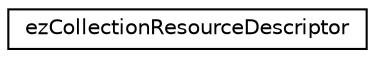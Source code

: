 digraph "Graphical Class Hierarchy"
{
 // LATEX_PDF_SIZE
  edge [fontname="Helvetica",fontsize="10",labelfontname="Helvetica",labelfontsize="10"];
  node [fontname="Helvetica",fontsize="10",shape=record];
  rankdir="LR";
  Node0 [label="ezCollectionResourceDescriptor",height=0.2,width=0.4,color="black", fillcolor="white", style="filled",URL="$d1/d3b/structez_collection_resource_descriptor.htm",tooltip="Describes a full ezCollectionResource, ie. lists all the resources that the collection contains."];
}
